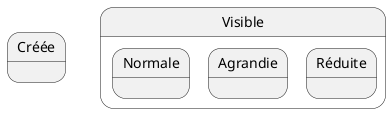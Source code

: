 @startuml Windows
State Créée
State Visible{
    State Normale 
    State Agrandie
    State Réduite
}



@enduml
